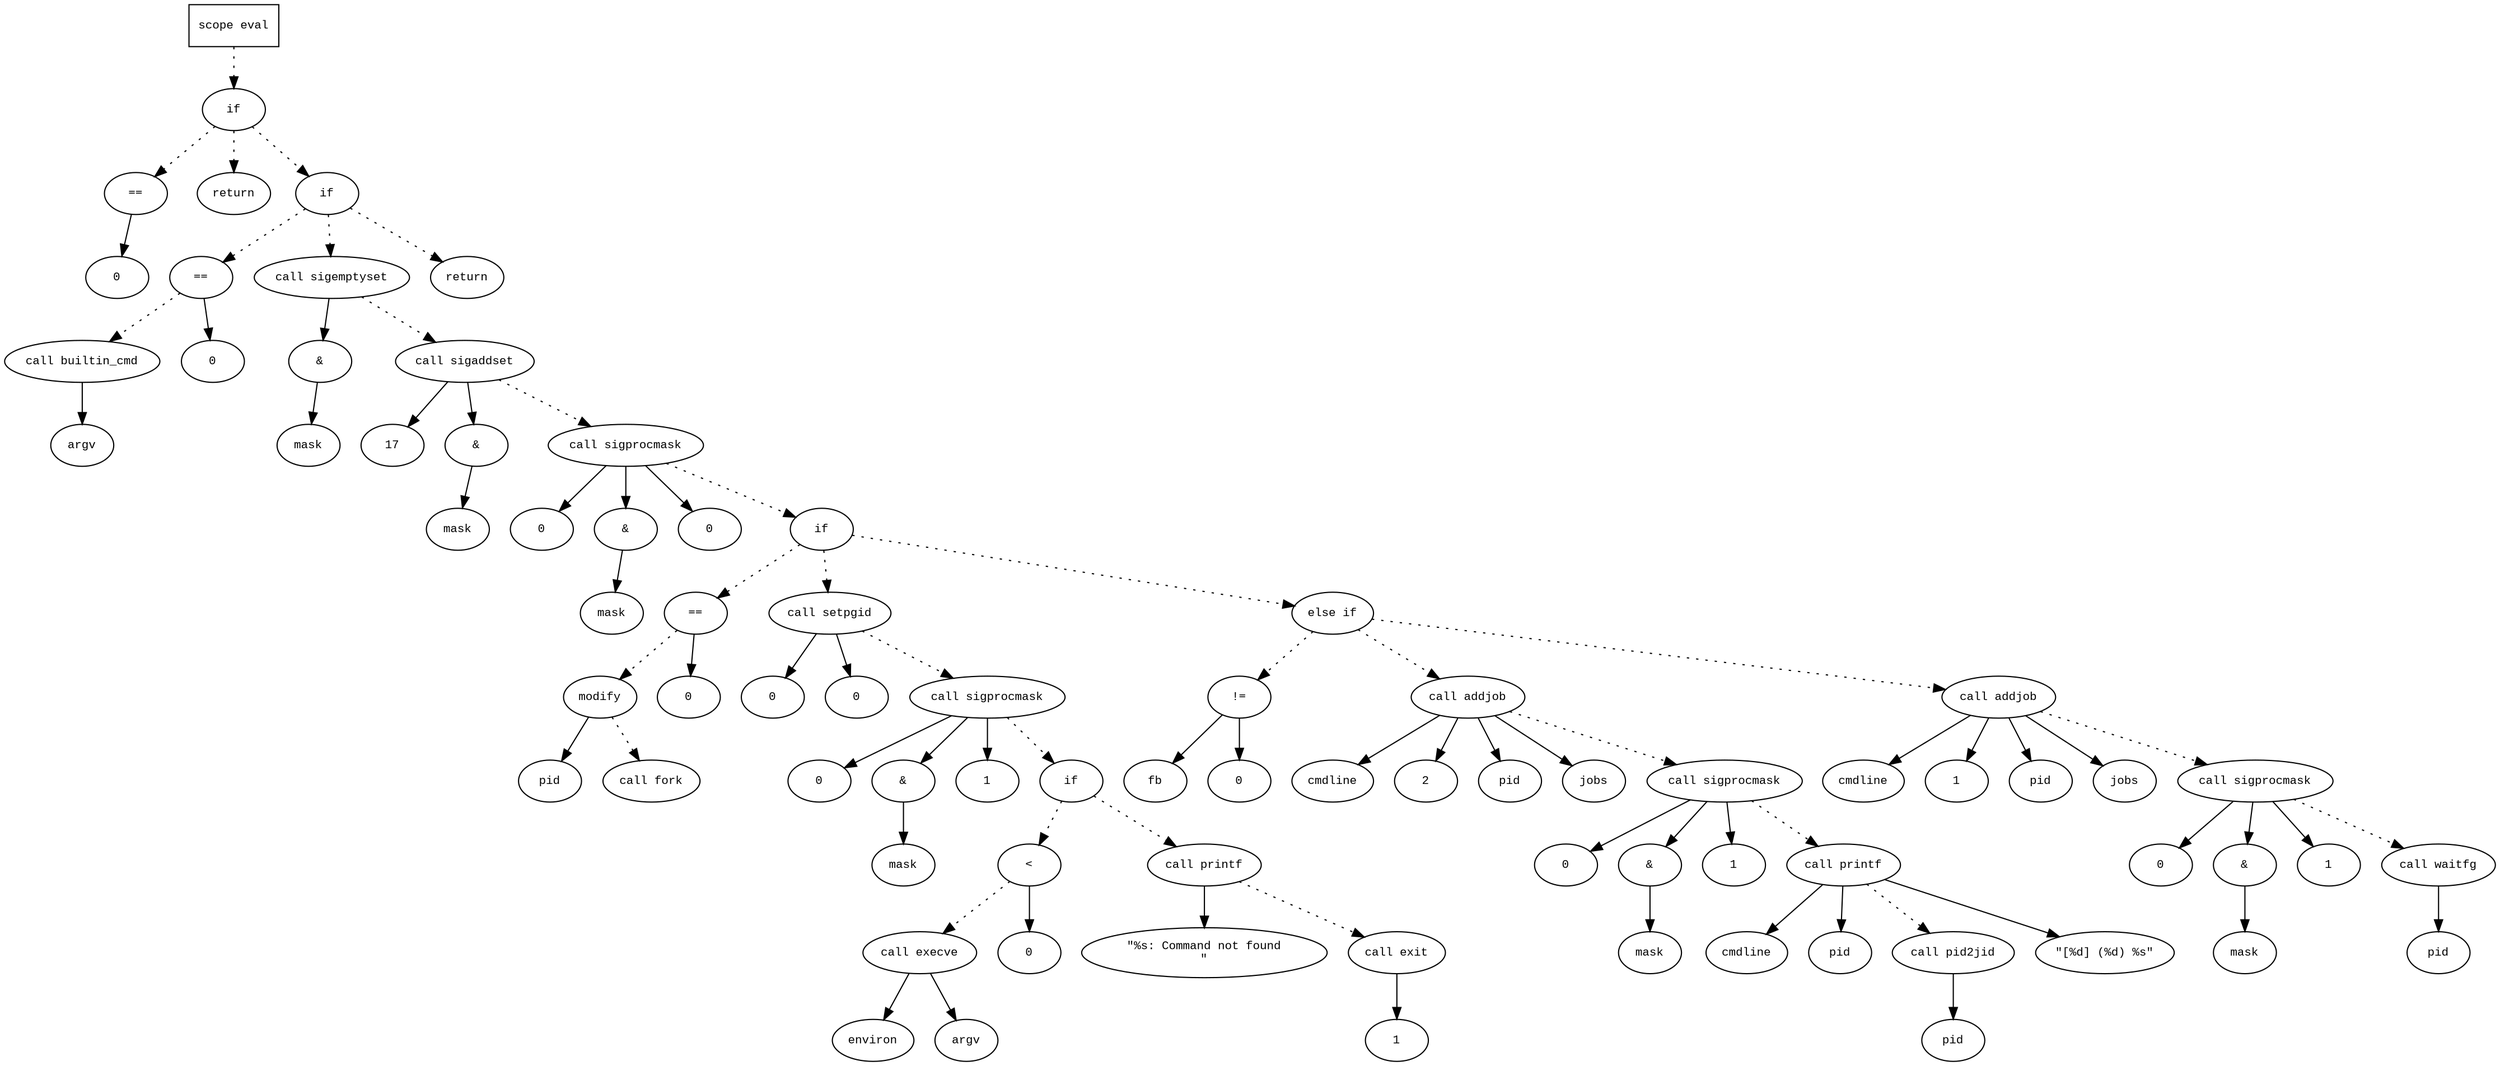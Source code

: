 digraph AST {
  graph [fontname="Times New Roman",fontsize=10];
  node  [fontname="Courier New",fontsize=10];
  edge  [fontname="Times New Roman",fontsize=10];

  node1 [label="scope eval",shape=box];
  node2 [label="if",shape=ellipse];
  node1 -> node2 [style=dotted];
  node3 [label="==",shape=ellipse];
  node4 [label="0",shape=ellipse];
  node3 -> node4;
  node2 -> node3 [style=dotted];
  node5 [label="return",shape=ellipse];
  node2 -> node5 [style=dotted];
  node6 [label="if",shape=ellipse];
  node2 -> node6 [style=dotted];
  node7 [label="==",shape=ellipse];
  node8 [label="call builtin_cmd",shape=ellipse];
  node9 [label="argv",shape=ellipse];
  node8 -> node9;
  node7 -> node8 [style=dotted];
  node10 [label="0",shape=ellipse];
  node7 -> node10;
  node6 -> node7 [style=dotted];
  node11 [label="call sigemptyset",shape=ellipse];
  node12 [label="&",shape=ellipse];
  node11 -> node12;
  node13 [label="mask",shape=ellipse];
  node12 -> node13;
  node6 -> node11 [style=dotted];
  node14 [label="call sigaddset",shape=ellipse];
  node15 [label="17",shape=ellipse];
  node14 -> node15;
  node16 [label="&",shape=ellipse];
  node14 -> node16;
  node17 [label="mask",shape=ellipse];
  node16 -> node17;
  node11 -> node14 [style=dotted];
  node18 [label="call sigprocmask",shape=ellipse];
  node19 [label="0",shape=ellipse];
  node18 -> node19;
  node20 [label="&",shape=ellipse];
  node18 -> node20;
  node21 [label="mask",shape=ellipse];
  node20 -> node21;
  node22 [label="0",shape=ellipse];
  node18 -> node22;
  node14 -> node18 [style=dotted];
  node23 [label="if",shape=ellipse];
  node18 -> node23 [style=dotted];
  node24 [label="==",shape=ellipse];
  node25 [label="modify",shape=ellipse];
  node26 [label="pid",shape=ellipse];
  node25 -> node26;
  node27 [label="call fork",shape=ellipse];
  node25 -> node27 [style=dotted];
  node24 -> node25 [style=dotted];
  node28 [label="0",shape=ellipse];
  node24 -> node28;
  node23 -> node24 [style=dotted];
  node29 [label="call setpgid",shape=ellipse];
  node30 [label="0",shape=ellipse];
  node29 -> node30;
  node31 [label="0",shape=ellipse];
  node29 -> node31;
  node23 -> node29 [style=dotted];
  node32 [label="call sigprocmask",shape=ellipse];
  node33 [label="0",shape=ellipse];
  node32 -> node33;
  node34 [label="&",shape=ellipse];
  node32 -> node34;
  node35 [label="mask",shape=ellipse];
  node34 -> node35;
  node36 [label="1",shape=ellipse];
  node32 -> node36;
  node29 -> node32 [style=dotted];
  node37 [label="if",shape=ellipse];
  node32 -> node37 [style=dotted];
  node38 [label="<",shape=ellipse];
  node39 [label="call execve",shape=ellipse];
  node40 [label="environ",shape=ellipse];
  node39 -> node40;
  node41 [label="argv",shape=ellipse];
  node39 -> node41;
  node38 -> node39 [style=dotted];
  node42 [label="0",shape=ellipse];
  node38 -> node42;
  node37 -> node38 [style=dotted];
  node43 [label="call printf",shape=ellipse];
  node44 [label="\"%s: Command not found
\"",shape=ellipse];
  node43 -> node44;
  node37 -> node43 [style=dotted];
  node45 [label="call exit",shape=ellipse];
  node46 [label="1",shape=ellipse];
  node45 -> node46;
  node43 -> node45 [style=dotted];
  node47 [label="else if",shape=ellipse];
  node23 -> node47 [style=dotted];
  node48 [label="!=",shape=ellipse];
  node49 [label="fb",shape=ellipse];
  node48 -> node49;
  node50 [label="0",shape=ellipse];
  node48 -> node50;
  node47 -> node48 [style=dotted];
  node51 [label="call addjob",shape=ellipse];
  node52 [label="cmdline",shape=ellipse];
  node51 -> node52;
  node53 [label="2",shape=ellipse];
  node51 -> node53;
  node54 [label="pid",shape=ellipse];
  node51 -> node54;
  node55 [label="jobs",shape=ellipse];
  node51 -> node55;
  node47 -> node51 [style=dotted];
  node56 [label="call sigprocmask",shape=ellipse];
  node57 [label="0",shape=ellipse];
  node56 -> node57;
  node58 [label="&",shape=ellipse];
  node56 -> node58;
  node59 [label="mask",shape=ellipse];
  node58 -> node59;
  node60 [label="1",shape=ellipse];
  node56 -> node60;
  node51 -> node56 [style=dotted];
  node61 [label="call printf",shape=ellipse];
  node62 [label="cmdline",shape=ellipse];
  node61 -> node62;
  node63 [label="pid",shape=ellipse];
  node61 -> node63;
  node64 [label="call pid2jid",shape=ellipse];
  node65 [label="pid",shape=ellipse];
  node64 -> node65;
  node61 -> node64 [style=dotted];
  node66 [label="\"[%d] (%d) %s\"",shape=ellipse];
  node61 -> node66;
  node56 -> node61 [style=dotted];
  node67 [label="call addjob",shape=ellipse];
  node68 [label="cmdline",shape=ellipse];
  node67 -> node68;
  node69 [label="1",shape=ellipse];
  node67 -> node69;
  node70 [label="pid",shape=ellipse];
  node67 -> node70;
  node71 [label="jobs",shape=ellipse];
  node67 -> node71;
  node47 -> node67 [style=dotted];
  node72 [label="call sigprocmask",shape=ellipse];
  node73 [label="0",shape=ellipse];
  node72 -> node73;
  node74 [label="&",shape=ellipse];
  node72 -> node74;
  node75 [label="mask",shape=ellipse];
  node74 -> node75;
  node76 [label="1",shape=ellipse];
  node72 -> node76;
  node67 -> node72 [style=dotted];
  node77 [label="call waitfg",shape=ellipse];
  node78 [label="pid",shape=ellipse];
  node77 -> node78;
  node72 -> node77 [style=dotted];
  node79 [label="return",shape=ellipse];
  node6 -> node79 [style=dotted];
} 